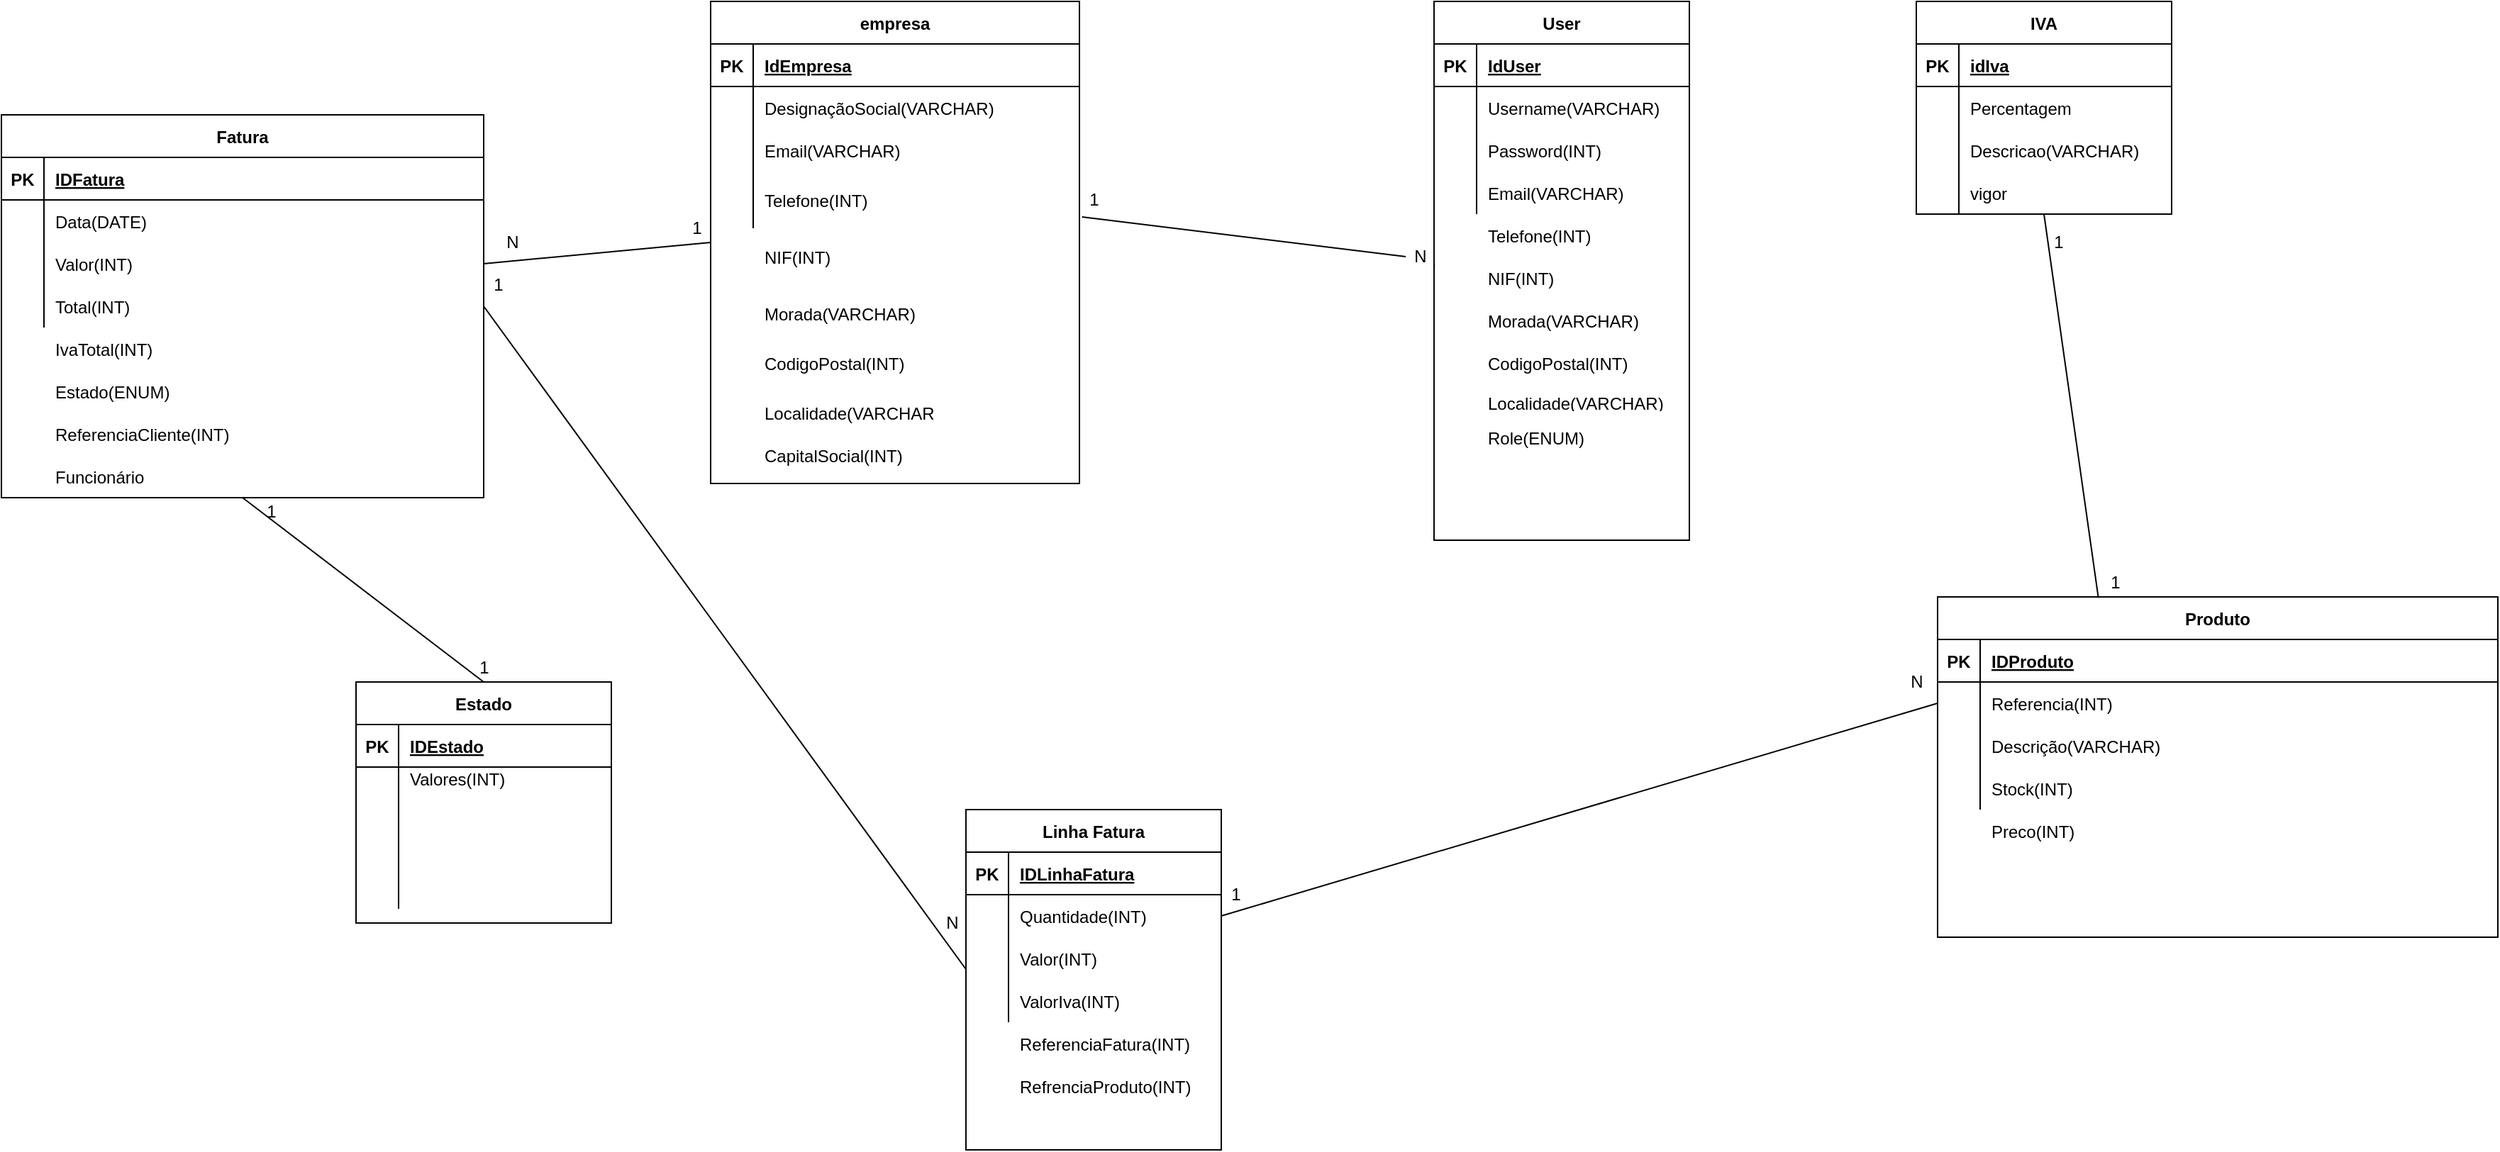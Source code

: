 <mxfile version="16.0.0" type="device"><diagram id="9uS2r35iSdigb4VlPw3s" name="Page-1"><mxGraphModel dx="2143" dy="799" grid="1" gridSize="10" guides="1" tooltips="1" connect="1" arrows="1" fold="1" page="1" pageScale="1" pageWidth="850" pageHeight="1100" math="0" shadow="0"><root><mxCell id="0"/><mxCell id="1" parent="0"/><mxCell id="xcYvOpda65urEO7QO2EB-1" value="empresa" style="shape=table;startSize=30;container=1;collapsible=1;childLayout=tableLayout;fixedRows=1;rowLines=0;fontStyle=1;align=center;resizeLast=1;" parent="1" vertex="1"><mxGeometry x="260" y="230" width="260" height="340" as="geometry"/></mxCell><mxCell id="xcYvOpda65urEO7QO2EB-2" value="" style="shape=partialRectangle;collapsible=0;dropTarget=0;pointerEvents=0;fillColor=none;top=0;left=0;bottom=1;right=0;points=[[0,0.5],[1,0.5]];portConstraint=eastwest;" parent="xcYvOpda65urEO7QO2EB-1" vertex="1"><mxGeometry y="30" width="260" height="30" as="geometry"/></mxCell><mxCell id="xcYvOpda65urEO7QO2EB-3" value="PK" style="shape=partialRectangle;connectable=0;fillColor=none;top=0;left=0;bottom=0;right=0;fontStyle=1;overflow=hidden;" parent="xcYvOpda65urEO7QO2EB-2" vertex="1"><mxGeometry width="30" height="30" as="geometry"><mxRectangle width="30" height="30" as="alternateBounds"/></mxGeometry></mxCell><mxCell id="xcYvOpda65urEO7QO2EB-4" value="IdEmpresa" style="shape=partialRectangle;connectable=0;fillColor=none;top=0;left=0;bottom=0;right=0;align=left;spacingLeft=6;fontStyle=5;overflow=hidden;" parent="xcYvOpda65urEO7QO2EB-2" vertex="1"><mxGeometry x="30" width="230" height="30" as="geometry"><mxRectangle width="230" height="30" as="alternateBounds"/></mxGeometry></mxCell><mxCell id="xcYvOpda65urEO7QO2EB-5" value="" style="shape=partialRectangle;collapsible=0;dropTarget=0;pointerEvents=0;fillColor=none;top=0;left=0;bottom=0;right=0;points=[[0,0.5],[1,0.5]];portConstraint=eastwest;" parent="xcYvOpda65urEO7QO2EB-1" vertex="1"><mxGeometry y="60" width="260" height="30" as="geometry"/></mxCell><mxCell id="xcYvOpda65urEO7QO2EB-6" value="" style="shape=partialRectangle;connectable=0;fillColor=none;top=0;left=0;bottom=0;right=0;editable=1;overflow=hidden;" parent="xcYvOpda65urEO7QO2EB-5" vertex="1"><mxGeometry width="30" height="30" as="geometry"><mxRectangle width="30" height="30" as="alternateBounds"/></mxGeometry></mxCell><mxCell id="xcYvOpda65urEO7QO2EB-7" value="DesignaçãoSocial(VARCHAR)" style="shape=partialRectangle;connectable=0;fillColor=none;top=0;left=0;bottom=0;right=0;align=left;spacingLeft=6;overflow=hidden;" parent="xcYvOpda65urEO7QO2EB-5" vertex="1"><mxGeometry x="30" width="230" height="30" as="geometry"><mxRectangle width="230" height="30" as="alternateBounds"/></mxGeometry></mxCell><mxCell id="xcYvOpda65urEO7QO2EB-11" value="" style="shape=partialRectangle;collapsible=0;dropTarget=0;pointerEvents=0;fillColor=none;top=0;left=0;bottom=0;right=0;points=[[0,0.5],[1,0.5]];portConstraint=eastwest;" parent="xcYvOpda65urEO7QO2EB-1" vertex="1"><mxGeometry y="90" width="260" height="30" as="geometry"/></mxCell><mxCell id="xcYvOpda65urEO7QO2EB-12" value="" style="shape=partialRectangle;connectable=0;fillColor=none;top=0;left=0;bottom=0;right=0;editable=1;overflow=hidden;" parent="xcYvOpda65urEO7QO2EB-11" vertex="1"><mxGeometry width="30" height="30" as="geometry"><mxRectangle width="30" height="30" as="alternateBounds"/></mxGeometry></mxCell><mxCell id="xcYvOpda65urEO7QO2EB-13" value="Email(VARCHAR)" style="shape=partialRectangle;connectable=0;fillColor=none;top=0;left=0;bottom=0;right=0;align=left;spacingLeft=6;overflow=hidden;" parent="xcYvOpda65urEO7QO2EB-11" vertex="1"><mxGeometry x="30" width="230" height="30" as="geometry"><mxRectangle width="230" height="30" as="alternateBounds"/></mxGeometry></mxCell><mxCell id="xcYvOpda65urEO7QO2EB-8" value="" style="shape=partialRectangle;collapsible=0;dropTarget=0;pointerEvents=0;fillColor=none;top=0;left=0;bottom=0;right=0;points=[[0,0.5],[1,0.5]];portConstraint=eastwest;" parent="xcYvOpda65urEO7QO2EB-1" vertex="1"><mxGeometry y="120" width="260" height="40" as="geometry"/></mxCell><mxCell id="xcYvOpda65urEO7QO2EB-9" value="" style="shape=partialRectangle;connectable=0;fillColor=none;top=0;left=0;bottom=0;right=0;editable=1;overflow=hidden;" parent="xcYvOpda65urEO7QO2EB-8" vertex="1"><mxGeometry width="30" height="40" as="geometry"><mxRectangle width="30" height="40" as="alternateBounds"/></mxGeometry></mxCell><mxCell id="xcYvOpda65urEO7QO2EB-10" value="Telefone(INT)" style="shape=partialRectangle;connectable=0;fillColor=none;top=0;left=0;bottom=0;right=0;align=left;spacingLeft=6;overflow=hidden;" parent="xcYvOpda65urEO7QO2EB-8" vertex="1"><mxGeometry x="30" width="230" height="40" as="geometry"><mxRectangle width="230" height="40" as="alternateBounds"/></mxGeometry></mxCell><mxCell id="xcYvOpda65urEO7QO2EB-14" value="NIF(INT)" style="shape=partialRectangle;connectable=0;fillColor=none;top=0;left=0;bottom=0;right=0;align=left;spacingLeft=6;overflow=hidden;" parent="1" vertex="1"><mxGeometry x="290" y="390" width="230" height="40" as="geometry"><mxRectangle width="230" height="40" as="alternateBounds"/></mxGeometry></mxCell><mxCell id="xcYvOpda65urEO7QO2EB-15" value="Morada(VARCHAR)" style="shape=partialRectangle;connectable=0;fillColor=none;top=0;left=0;bottom=0;right=0;align=left;spacingLeft=6;overflow=hidden;" parent="1" vertex="1"><mxGeometry x="290" y="430" width="230" height="40" as="geometry"><mxRectangle width="230" height="40" as="alternateBounds"/></mxGeometry></mxCell><mxCell id="xcYvOpda65urEO7QO2EB-16" value="CodigoPostal(INT)" style="shape=partialRectangle;connectable=0;fillColor=none;top=0;left=0;bottom=0;right=0;align=left;spacingLeft=6;overflow=hidden;" parent="1" vertex="1"><mxGeometry x="290" y="465" width="230" height="40" as="geometry"><mxRectangle width="230" height="40" as="alternateBounds"/></mxGeometry></mxCell><mxCell id="xcYvOpda65urEO7QO2EB-17" value="Localidade(VARCHAR" style="shape=partialRectangle;connectable=0;fillColor=none;top=0;left=0;bottom=0;right=0;align=left;spacingLeft=6;overflow=hidden;" parent="1" vertex="1"><mxGeometry x="290" y="500" width="230" height="40" as="geometry"><mxRectangle width="230" height="40" as="alternateBounds"/></mxGeometry></mxCell><mxCell id="xcYvOpda65urEO7QO2EB-18" value="CapitalSocial(INT)" style="shape=partialRectangle;connectable=0;fillColor=none;top=0;left=0;bottom=0;right=0;align=left;spacingLeft=6;overflow=hidden;" parent="1" vertex="1"><mxGeometry x="290" y="530" width="230" height="40" as="geometry"><mxRectangle width="230" height="40" as="alternateBounds"/></mxGeometry></mxCell><mxCell id="xcYvOpda65urEO7QO2EB-20" value="User" style="shape=table;startSize=30;container=1;collapsible=1;childLayout=tableLayout;fixedRows=1;rowLines=0;fontStyle=1;align=center;resizeLast=1;" parent="1" vertex="1"><mxGeometry x="770" y="230" width="180" height="380" as="geometry"/></mxCell><mxCell id="xcYvOpda65urEO7QO2EB-21" value="" style="shape=partialRectangle;collapsible=0;dropTarget=0;pointerEvents=0;fillColor=none;top=0;left=0;bottom=1;right=0;points=[[0,0.5],[1,0.5]];portConstraint=eastwest;" parent="xcYvOpda65urEO7QO2EB-20" vertex="1"><mxGeometry y="30" width="180" height="30" as="geometry"/></mxCell><mxCell id="xcYvOpda65urEO7QO2EB-22" value="PK" style="shape=partialRectangle;connectable=0;fillColor=none;top=0;left=0;bottom=0;right=0;fontStyle=1;overflow=hidden;" parent="xcYvOpda65urEO7QO2EB-21" vertex="1"><mxGeometry width="30" height="30" as="geometry"><mxRectangle width="30" height="30" as="alternateBounds"/></mxGeometry></mxCell><mxCell id="xcYvOpda65urEO7QO2EB-23" value="IdUser" style="shape=partialRectangle;connectable=0;fillColor=none;top=0;left=0;bottom=0;right=0;align=left;spacingLeft=6;fontStyle=5;overflow=hidden;" parent="xcYvOpda65urEO7QO2EB-21" vertex="1"><mxGeometry x="30" width="150" height="30" as="geometry"><mxRectangle width="150" height="30" as="alternateBounds"/></mxGeometry></mxCell><mxCell id="xcYvOpda65urEO7QO2EB-24" value="" style="shape=partialRectangle;collapsible=0;dropTarget=0;pointerEvents=0;fillColor=none;top=0;left=0;bottom=0;right=0;points=[[0,0.5],[1,0.5]];portConstraint=eastwest;" parent="xcYvOpda65urEO7QO2EB-20" vertex="1"><mxGeometry y="60" width="180" height="30" as="geometry"/></mxCell><mxCell id="xcYvOpda65urEO7QO2EB-25" value="" style="shape=partialRectangle;connectable=0;fillColor=none;top=0;left=0;bottom=0;right=0;editable=1;overflow=hidden;" parent="xcYvOpda65urEO7QO2EB-24" vertex="1"><mxGeometry width="30" height="30" as="geometry"><mxRectangle width="30" height="30" as="alternateBounds"/></mxGeometry></mxCell><mxCell id="xcYvOpda65urEO7QO2EB-26" value="Username(VARCHAR)" style="shape=partialRectangle;connectable=0;fillColor=none;top=0;left=0;bottom=0;right=0;align=left;spacingLeft=6;overflow=hidden;" parent="xcYvOpda65urEO7QO2EB-24" vertex="1"><mxGeometry x="30" width="150" height="30" as="geometry"><mxRectangle width="150" height="30" as="alternateBounds"/></mxGeometry></mxCell><mxCell id="xcYvOpda65urEO7QO2EB-27" value="" style="shape=partialRectangle;collapsible=0;dropTarget=0;pointerEvents=0;fillColor=none;top=0;left=0;bottom=0;right=0;points=[[0,0.5],[1,0.5]];portConstraint=eastwest;" parent="xcYvOpda65urEO7QO2EB-20" vertex="1"><mxGeometry y="90" width="180" height="30" as="geometry"/></mxCell><mxCell id="xcYvOpda65urEO7QO2EB-28" value="" style="shape=partialRectangle;connectable=0;fillColor=none;top=0;left=0;bottom=0;right=0;editable=1;overflow=hidden;" parent="xcYvOpda65urEO7QO2EB-27" vertex="1"><mxGeometry width="30" height="30" as="geometry"><mxRectangle width="30" height="30" as="alternateBounds"/></mxGeometry></mxCell><mxCell id="xcYvOpda65urEO7QO2EB-29" value="Password(INT)" style="shape=partialRectangle;connectable=0;fillColor=none;top=0;left=0;bottom=0;right=0;align=left;spacingLeft=6;overflow=hidden;" parent="xcYvOpda65urEO7QO2EB-27" vertex="1"><mxGeometry x="30" width="150" height="30" as="geometry"><mxRectangle width="150" height="30" as="alternateBounds"/></mxGeometry></mxCell><mxCell id="xcYvOpda65urEO7QO2EB-30" value="" style="shape=partialRectangle;collapsible=0;dropTarget=0;pointerEvents=0;fillColor=none;top=0;left=0;bottom=0;right=0;points=[[0,0.5],[1,0.5]];portConstraint=eastwest;" parent="xcYvOpda65urEO7QO2EB-20" vertex="1"><mxGeometry y="120" width="180" height="30" as="geometry"/></mxCell><mxCell id="xcYvOpda65urEO7QO2EB-31" value="" style="shape=partialRectangle;connectable=0;fillColor=none;top=0;left=0;bottom=0;right=0;editable=1;overflow=hidden;" parent="xcYvOpda65urEO7QO2EB-30" vertex="1"><mxGeometry width="30" height="30" as="geometry"><mxRectangle width="30" height="30" as="alternateBounds"/></mxGeometry></mxCell><mxCell id="xcYvOpda65urEO7QO2EB-32" value="Email(VARCHAR)" style="shape=partialRectangle;connectable=0;fillColor=none;top=0;left=0;bottom=0;right=0;align=left;spacingLeft=6;overflow=hidden;" parent="xcYvOpda65urEO7QO2EB-30" vertex="1"><mxGeometry x="30" width="150" height="30" as="geometry"><mxRectangle width="150" height="30" as="alternateBounds"/></mxGeometry></mxCell><mxCell id="xcYvOpda65urEO7QO2EB-33" value="Telefone(INT)" style="shape=partialRectangle;connectable=0;fillColor=none;top=0;left=0;bottom=0;right=0;align=left;spacingLeft=6;overflow=hidden;" parent="1" vertex="1"><mxGeometry x="800" y="380" width="150" height="30" as="geometry"><mxRectangle width="150" height="30" as="alternateBounds"/></mxGeometry></mxCell><mxCell id="xcYvOpda65urEO7QO2EB-34" value="NIF(INT)" style="shape=partialRectangle;connectable=0;fillColor=none;top=0;left=0;bottom=0;right=0;align=left;spacingLeft=6;overflow=hidden;" parent="1" vertex="1"><mxGeometry x="800" y="410" width="150" height="30" as="geometry"><mxRectangle width="150" height="30" as="alternateBounds"/></mxGeometry></mxCell><mxCell id="xcYvOpda65urEO7QO2EB-35" value="Morada(VARCHAR)" style="shape=partialRectangle;connectable=0;fillColor=none;top=0;left=0;bottom=0;right=0;align=left;spacingLeft=6;overflow=hidden;" parent="1" vertex="1"><mxGeometry x="800" y="440" width="150" height="30" as="geometry"><mxRectangle width="150" height="30" as="alternateBounds"/></mxGeometry></mxCell><mxCell id="xcYvOpda65urEO7QO2EB-36" value="CodigoPostal(INT)" style="shape=partialRectangle;connectable=0;fillColor=none;top=0;left=0;bottom=0;right=0;align=left;spacingLeft=6;overflow=hidden;" parent="1" vertex="1"><mxGeometry x="800" y="470" width="150" height="30" as="geometry"><mxRectangle width="150" height="30" as="alternateBounds"/></mxGeometry></mxCell><mxCell id="xcYvOpda65urEO7QO2EB-37" value="Localidade(VARCHAR)" style="shape=partialRectangle;connectable=0;fillColor=none;top=0;left=0;bottom=0;right=0;align=left;spacingLeft=6;overflow=hidden;" parent="1" vertex="1"><mxGeometry x="800" y="505" width="150" height="15" as="geometry"><mxRectangle width="150" height="30" as="alternateBounds"/></mxGeometry></mxCell><mxCell id="xcYvOpda65urEO7QO2EB-38" value="Role(ENUM)" style="shape=partialRectangle;connectable=0;fillColor=none;top=0;left=0;bottom=0;right=0;align=left;spacingLeft=6;overflow=hidden;" parent="1" vertex="1"><mxGeometry x="800" y="520" width="150" height="35" as="geometry"><mxRectangle width="150" height="30" as="alternateBounds"/></mxGeometry></mxCell><mxCell id="xcYvOpda65urEO7QO2EB-39" value="IVA" style="shape=table;startSize=30;container=1;collapsible=1;childLayout=tableLayout;fixedRows=1;rowLines=0;fontStyle=1;align=center;resizeLast=1;" parent="1" vertex="1"><mxGeometry x="1110" y="230" width="180" height="150" as="geometry"/></mxCell><mxCell id="xcYvOpda65urEO7QO2EB-40" value="" style="shape=partialRectangle;collapsible=0;dropTarget=0;pointerEvents=0;fillColor=none;top=0;left=0;bottom=1;right=0;points=[[0,0.5],[1,0.5]];portConstraint=eastwest;" parent="xcYvOpda65urEO7QO2EB-39" vertex="1"><mxGeometry y="30" width="180" height="30" as="geometry"/></mxCell><mxCell id="xcYvOpda65urEO7QO2EB-41" value="PK" style="shape=partialRectangle;connectable=0;fillColor=none;top=0;left=0;bottom=0;right=0;fontStyle=1;overflow=hidden;" parent="xcYvOpda65urEO7QO2EB-40" vertex="1"><mxGeometry width="30" height="30" as="geometry"><mxRectangle width="30" height="30" as="alternateBounds"/></mxGeometry></mxCell><mxCell id="xcYvOpda65urEO7QO2EB-42" value="idIva" style="shape=partialRectangle;connectable=0;fillColor=none;top=0;left=0;bottom=0;right=0;align=left;spacingLeft=6;fontStyle=5;overflow=hidden;" parent="xcYvOpda65urEO7QO2EB-40" vertex="1"><mxGeometry x="30" width="150" height="30" as="geometry"><mxRectangle width="150" height="30" as="alternateBounds"/></mxGeometry></mxCell><mxCell id="xcYvOpda65urEO7QO2EB-43" value="" style="shape=partialRectangle;collapsible=0;dropTarget=0;pointerEvents=0;fillColor=none;top=0;left=0;bottom=0;right=0;points=[[0,0.5],[1,0.5]];portConstraint=eastwest;" parent="xcYvOpda65urEO7QO2EB-39" vertex="1"><mxGeometry y="60" width="180" height="30" as="geometry"/></mxCell><mxCell id="xcYvOpda65urEO7QO2EB-44" value="" style="shape=partialRectangle;connectable=0;fillColor=none;top=0;left=0;bottom=0;right=0;editable=1;overflow=hidden;" parent="xcYvOpda65urEO7QO2EB-43" vertex="1"><mxGeometry width="30" height="30" as="geometry"><mxRectangle width="30" height="30" as="alternateBounds"/></mxGeometry></mxCell><mxCell id="xcYvOpda65urEO7QO2EB-45" value="Percentagem" style="shape=partialRectangle;connectable=0;fillColor=none;top=0;left=0;bottom=0;right=0;align=left;spacingLeft=6;overflow=hidden;" parent="xcYvOpda65urEO7QO2EB-43" vertex="1"><mxGeometry x="30" width="150" height="30" as="geometry"><mxRectangle width="150" height="30" as="alternateBounds"/></mxGeometry></mxCell><mxCell id="xcYvOpda65urEO7QO2EB-46" value="" style="shape=partialRectangle;collapsible=0;dropTarget=0;pointerEvents=0;fillColor=none;top=0;left=0;bottom=0;right=0;points=[[0,0.5],[1,0.5]];portConstraint=eastwest;" parent="xcYvOpda65urEO7QO2EB-39" vertex="1"><mxGeometry y="90" width="180" height="30" as="geometry"/></mxCell><mxCell id="xcYvOpda65urEO7QO2EB-47" value="" style="shape=partialRectangle;connectable=0;fillColor=none;top=0;left=0;bottom=0;right=0;editable=1;overflow=hidden;" parent="xcYvOpda65urEO7QO2EB-46" vertex="1"><mxGeometry width="30" height="30" as="geometry"><mxRectangle width="30" height="30" as="alternateBounds"/></mxGeometry></mxCell><mxCell id="xcYvOpda65urEO7QO2EB-48" value="Descricao(VARCHAR)" style="shape=partialRectangle;connectable=0;fillColor=none;top=0;left=0;bottom=0;right=0;align=left;spacingLeft=6;overflow=hidden;" parent="xcYvOpda65urEO7QO2EB-46" vertex="1"><mxGeometry x="30" width="150" height="30" as="geometry"><mxRectangle width="150" height="30" as="alternateBounds"/></mxGeometry></mxCell><mxCell id="xcYvOpda65urEO7QO2EB-49" value="" style="shape=partialRectangle;collapsible=0;dropTarget=0;pointerEvents=0;fillColor=none;top=0;left=0;bottom=0;right=0;points=[[0,0.5],[1,0.5]];portConstraint=eastwest;" parent="xcYvOpda65urEO7QO2EB-39" vertex="1"><mxGeometry y="120" width="180" height="30" as="geometry"/></mxCell><mxCell id="xcYvOpda65urEO7QO2EB-50" value="" style="shape=partialRectangle;connectable=0;fillColor=none;top=0;left=0;bottom=0;right=0;editable=1;overflow=hidden;" parent="xcYvOpda65urEO7QO2EB-49" vertex="1"><mxGeometry width="30" height="30" as="geometry"><mxRectangle width="30" height="30" as="alternateBounds"/></mxGeometry></mxCell><mxCell id="xcYvOpda65urEO7QO2EB-51" value="vigor" style="shape=partialRectangle;connectable=0;fillColor=none;top=0;left=0;bottom=0;right=0;align=left;spacingLeft=6;overflow=hidden;" parent="xcYvOpda65urEO7QO2EB-49" vertex="1"><mxGeometry x="30" width="150" height="30" as="geometry"><mxRectangle width="150" height="30" as="alternateBounds"/></mxGeometry></mxCell><mxCell id="xcYvOpda65urEO7QO2EB-65" value="Produto" style="shape=table;startSize=30;container=1;collapsible=1;childLayout=tableLayout;fixedRows=1;rowLines=0;fontStyle=1;align=center;resizeLast=1;" parent="1" vertex="1"><mxGeometry x="1125" y="650" width="395" height="240" as="geometry"/></mxCell><mxCell id="xcYvOpda65urEO7QO2EB-66" value="" style="shape=partialRectangle;collapsible=0;dropTarget=0;pointerEvents=0;fillColor=none;top=0;left=0;bottom=1;right=0;points=[[0,0.5],[1,0.5]];portConstraint=eastwest;" parent="xcYvOpda65urEO7QO2EB-65" vertex="1"><mxGeometry y="30" width="395" height="30" as="geometry"/></mxCell><mxCell id="xcYvOpda65urEO7QO2EB-67" value="PK" style="shape=partialRectangle;connectable=0;fillColor=none;top=0;left=0;bottom=0;right=0;fontStyle=1;overflow=hidden;" parent="xcYvOpda65urEO7QO2EB-66" vertex="1"><mxGeometry width="30" height="30" as="geometry"><mxRectangle width="30" height="30" as="alternateBounds"/></mxGeometry></mxCell><mxCell id="xcYvOpda65urEO7QO2EB-68" value="IDProduto" style="shape=partialRectangle;connectable=0;fillColor=none;top=0;left=0;bottom=0;right=0;align=left;spacingLeft=6;fontStyle=5;overflow=hidden;" parent="xcYvOpda65urEO7QO2EB-66" vertex="1"><mxGeometry x="30" width="365" height="30" as="geometry"><mxRectangle width="365" height="30" as="alternateBounds"/></mxGeometry></mxCell><mxCell id="xcYvOpda65urEO7QO2EB-69" value="" style="shape=partialRectangle;collapsible=0;dropTarget=0;pointerEvents=0;fillColor=none;top=0;left=0;bottom=0;right=0;points=[[0,0.5],[1,0.5]];portConstraint=eastwest;" parent="xcYvOpda65urEO7QO2EB-65" vertex="1"><mxGeometry y="60" width="395" height="30" as="geometry"/></mxCell><mxCell id="xcYvOpda65urEO7QO2EB-70" value="" style="shape=partialRectangle;connectable=0;fillColor=none;top=0;left=0;bottom=0;right=0;editable=1;overflow=hidden;" parent="xcYvOpda65urEO7QO2EB-69" vertex="1"><mxGeometry width="30" height="30" as="geometry"><mxRectangle width="30" height="30" as="alternateBounds"/></mxGeometry></mxCell><mxCell id="xcYvOpda65urEO7QO2EB-71" value="Referencia(INT)" style="shape=partialRectangle;connectable=0;fillColor=none;top=0;left=0;bottom=0;right=0;align=left;spacingLeft=6;overflow=hidden;" parent="xcYvOpda65urEO7QO2EB-69" vertex="1"><mxGeometry x="30" width="365" height="30" as="geometry"><mxRectangle width="365" height="30" as="alternateBounds"/></mxGeometry></mxCell><mxCell id="xcYvOpda65urEO7QO2EB-72" value="" style="shape=partialRectangle;collapsible=0;dropTarget=0;pointerEvents=0;fillColor=none;top=0;left=0;bottom=0;right=0;points=[[0,0.5],[1,0.5]];portConstraint=eastwest;" parent="xcYvOpda65urEO7QO2EB-65" vertex="1"><mxGeometry y="90" width="395" height="30" as="geometry"/></mxCell><mxCell id="xcYvOpda65urEO7QO2EB-73" value="" style="shape=partialRectangle;connectable=0;fillColor=none;top=0;left=0;bottom=0;right=0;editable=1;overflow=hidden;" parent="xcYvOpda65urEO7QO2EB-72" vertex="1"><mxGeometry width="30" height="30" as="geometry"><mxRectangle width="30" height="30" as="alternateBounds"/></mxGeometry></mxCell><mxCell id="xcYvOpda65urEO7QO2EB-74" value="Descrição(VARCHAR)" style="shape=partialRectangle;connectable=0;fillColor=none;top=0;left=0;bottom=0;right=0;align=left;spacingLeft=6;overflow=hidden;" parent="xcYvOpda65urEO7QO2EB-72" vertex="1"><mxGeometry x="30" width="365" height="30" as="geometry"><mxRectangle width="365" height="30" as="alternateBounds"/></mxGeometry></mxCell><mxCell id="xcYvOpda65urEO7QO2EB-75" value="" style="shape=partialRectangle;collapsible=0;dropTarget=0;pointerEvents=0;fillColor=none;top=0;left=0;bottom=0;right=0;points=[[0,0.5],[1,0.5]];portConstraint=eastwest;" parent="xcYvOpda65urEO7QO2EB-65" vertex="1"><mxGeometry y="120" width="395" height="30" as="geometry"/></mxCell><mxCell id="xcYvOpda65urEO7QO2EB-76" value="" style="shape=partialRectangle;connectable=0;fillColor=none;top=0;left=0;bottom=0;right=0;editable=1;overflow=hidden;" parent="xcYvOpda65urEO7QO2EB-75" vertex="1"><mxGeometry width="30" height="30" as="geometry"><mxRectangle width="30" height="30" as="alternateBounds"/></mxGeometry></mxCell><mxCell id="xcYvOpda65urEO7QO2EB-77" value="Stock(INT)" style="shape=partialRectangle;connectable=0;fillColor=none;top=0;left=0;bottom=0;right=0;align=left;spacingLeft=6;overflow=hidden;" parent="xcYvOpda65urEO7QO2EB-75" vertex="1"><mxGeometry x="30" width="365" height="30" as="geometry"><mxRectangle width="365" height="30" as="alternateBounds"/></mxGeometry></mxCell><mxCell id="xcYvOpda65urEO7QO2EB-78" value="Preco(INT)" style="shape=partialRectangle;connectable=0;fillColor=none;top=0;left=0;bottom=0;right=0;align=left;spacingLeft=6;overflow=hidden;" parent="1" vertex="1"><mxGeometry x="1155" y="800" width="365" height="30" as="geometry"><mxRectangle width="365" height="30" as="alternateBounds"/></mxGeometry></mxCell><mxCell id="xcYvOpda65urEO7QO2EB-79" value="Fatura" style="shape=table;startSize=30;container=1;collapsible=1;childLayout=tableLayout;fixedRows=1;rowLines=0;fontStyle=1;align=center;resizeLast=1;" parent="1" vertex="1"><mxGeometry x="-240" y="310" width="340" height="270" as="geometry"/></mxCell><mxCell id="xcYvOpda65urEO7QO2EB-80" value="" style="shape=partialRectangle;collapsible=0;dropTarget=0;pointerEvents=0;fillColor=none;top=0;left=0;bottom=1;right=0;points=[[0,0.5],[1,0.5]];portConstraint=eastwest;" parent="xcYvOpda65urEO7QO2EB-79" vertex="1"><mxGeometry y="30" width="340" height="30" as="geometry"/></mxCell><mxCell id="xcYvOpda65urEO7QO2EB-81" value="PK" style="shape=partialRectangle;connectable=0;fillColor=none;top=0;left=0;bottom=0;right=0;fontStyle=1;overflow=hidden;" parent="xcYvOpda65urEO7QO2EB-80" vertex="1"><mxGeometry width="30" height="30" as="geometry"><mxRectangle width="30" height="30" as="alternateBounds"/></mxGeometry></mxCell><mxCell id="xcYvOpda65urEO7QO2EB-82" value="IDFatura" style="shape=partialRectangle;connectable=0;fillColor=none;top=0;left=0;bottom=0;right=0;align=left;spacingLeft=6;fontStyle=5;overflow=hidden;" parent="xcYvOpda65urEO7QO2EB-80" vertex="1"><mxGeometry x="30" width="310" height="30" as="geometry"><mxRectangle width="310" height="30" as="alternateBounds"/></mxGeometry></mxCell><mxCell id="xcYvOpda65urEO7QO2EB-83" value="" style="shape=partialRectangle;collapsible=0;dropTarget=0;pointerEvents=0;fillColor=none;top=0;left=0;bottom=0;right=0;points=[[0,0.5],[1,0.5]];portConstraint=eastwest;" parent="xcYvOpda65urEO7QO2EB-79" vertex="1"><mxGeometry y="60" width="340" height="30" as="geometry"/></mxCell><mxCell id="xcYvOpda65urEO7QO2EB-84" value="" style="shape=partialRectangle;connectable=0;fillColor=none;top=0;left=0;bottom=0;right=0;editable=1;overflow=hidden;" parent="xcYvOpda65urEO7QO2EB-83" vertex="1"><mxGeometry width="30" height="30" as="geometry"><mxRectangle width="30" height="30" as="alternateBounds"/></mxGeometry></mxCell><mxCell id="xcYvOpda65urEO7QO2EB-85" value="Data(DATE)" style="shape=partialRectangle;connectable=0;fillColor=none;top=0;left=0;bottom=0;right=0;align=left;spacingLeft=6;overflow=hidden;" parent="xcYvOpda65urEO7QO2EB-83" vertex="1"><mxGeometry x="30" width="310" height="30" as="geometry"><mxRectangle width="310" height="30" as="alternateBounds"/></mxGeometry></mxCell><mxCell id="xcYvOpda65urEO7QO2EB-86" value="" style="shape=partialRectangle;collapsible=0;dropTarget=0;pointerEvents=0;fillColor=none;top=0;left=0;bottom=0;right=0;points=[[0,0.5],[1,0.5]];portConstraint=eastwest;" parent="xcYvOpda65urEO7QO2EB-79" vertex="1"><mxGeometry y="90" width="340" height="30" as="geometry"/></mxCell><mxCell id="xcYvOpda65urEO7QO2EB-87" value="" style="shape=partialRectangle;connectable=0;fillColor=none;top=0;left=0;bottom=0;right=0;editable=1;overflow=hidden;" parent="xcYvOpda65urEO7QO2EB-86" vertex="1"><mxGeometry width="30" height="30" as="geometry"><mxRectangle width="30" height="30" as="alternateBounds"/></mxGeometry></mxCell><mxCell id="xcYvOpda65urEO7QO2EB-88" value="Valor(INT)" style="shape=partialRectangle;connectable=0;fillColor=none;top=0;left=0;bottom=0;right=0;align=left;spacingLeft=6;overflow=hidden;" parent="xcYvOpda65urEO7QO2EB-86" vertex="1"><mxGeometry x="30" width="310" height="30" as="geometry"><mxRectangle width="310" height="30" as="alternateBounds"/></mxGeometry></mxCell><mxCell id="xcYvOpda65urEO7QO2EB-89" value="" style="shape=partialRectangle;collapsible=0;dropTarget=0;pointerEvents=0;fillColor=none;top=0;left=0;bottom=0;right=0;points=[[0,0.5],[1,0.5]];portConstraint=eastwest;" parent="xcYvOpda65urEO7QO2EB-79" vertex="1"><mxGeometry y="120" width="340" height="30" as="geometry"/></mxCell><mxCell id="xcYvOpda65urEO7QO2EB-90" value="" style="shape=partialRectangle;connectable=0;fillColor=none;top=0;left=0;bottom=0;right=0;editable=1;overflow=hidden;" parent="xcYvOpda65urEO7QO2EB-89" vertex="1"><mxGeometry width="30" height="30" as="geometry"><mxRectangle width="30" height="30" as="alternateBounds"/></mxGeometry></mxCell><mxCell id="xcYvOpda65urEO7QO2EB-91" value="Total(INT)" style="shape=partialRectangle;connectable=0;fillColor=none;top=0;left=0;bottom=0;right=0;align=left;spacingLeft=6;overflow=hidden;" parent="xcYvOpda65urEO7QO2EB-89" vertex="1"><mxGeometry x="30" width="310" height="30" as="geometry"><mxRectangle width="310" height="30" as="alternateBounds"/></mxGeometry></mxCell><mxCell id="xcYvOpda65urEO7QO2EB-92" value="IvaTotal(INT)" style="shape=partialRectangle;connectable=0;fillColor=none;top=0;left=0;bottom=0;right=0;align=left;spacingLeft=6;overflow=hidden;" parent="1" vertex="1"><mxGeometry x="-210" y="460" width="150" height="30" as="geometry"><mxRectangle width="150" height="30" as="alternateBounds"/></mxGeometry></mxCell><mxCell id="xcYvOpda65urEO7QO2EB-93" value="Estado(ENUM)" style="shape=partialRectangle;connectable=0;fillColor=none;top=0;left=0;bottom=0;right=0;align=left;spacingLeft=6;overflow=hidden;" parent="1" vertex="1"><mxGeometry x="-210" y="490" width="150" height="30" as="geometry"><mxRectangle width="150" height="30" as="alternateBounds"/></mxGeometry></mxCell><mxCell id="xcYvOpda65urEO7QO2EB-94" value="ReferenciaCliente(INT)" style="shape=partialRectangle;connectable=0;fillColor=none;top=0;left=0;bottom=0;right=0;align=left;spacingLeft=6;overflow=hidden;" parent="1" vertex="1"><mxGeometry x="-210" y="520" width="150" height="30" as="geometry"><mxRectangle width="150" height="30" as="alternateBounds"/></mxGeometry></mxCell><mxCell id="xcYvOpda65urEO7QO2EB-95" value="Funcionário" style="shape=partialRectangle;connectable=0;fillColor=none;top=0;left=0;bottom=0;right=0;align=left;spacingLeft=6;overflow=hidden;" parent="1" vertex="1"><mxGeometry x="-210" y="550" width="150" height="30" as="geometry"><mxRectangle width="150" height="30" as="alternateBounds"/></mxGeometry></mxCell><mxCell id="xcYvOpda65urEO7QO2EB-96" value="Estado" style="shape=table;startSize=30;container=1;collapsible=1;childLayout=tableLayout;fixedRows=1;rowLines=0;fontStyle=1;align=center;resizeLast=1;" parent="1" vertex="1"><mxGeometry x="10" y="710" width="180" height="170" as="geometry"/></mxCell><mxCell id="xcYvOpda65urEO7QO2EB-97" value="" style="shape=partialRectangle;collapsible=0;dropTarget=0;pointerEvents=0;fillColor=none;top=0;left=0;bottom=1;right=0;points=[[0,0.5],[1,0.5]];portConstraint=eastwest;" parent="xcYvOpda65urEO7QO2EB-96" vertex="1"><mxGeometry y="30" width="180" height="30" as="geometry"/></mxCell><mxCell id="xcYvOpda65urEO7QO2EB-98" value="PK" style="shape=partialRectangle;connectable=0;fillColor=none;top=0;left=0;bottom=0;right=0;fontStyle=1;overflow=hidden;" parent="xcYvOpda65urEO7QO2EB-97" vertex="1"><mxGeometry width="30" height="30" as="geometry"><mxRectangle width="30" height="30" as="alternateBounds"/></mxGeometry></mxCell><mxCell id="xcYvOpda65urEO7QO2EB-99" value="IDEstado" style="shape=partialRectangle;connectable=0;fillColor=none;top=0;left=0;bottom=0;right=0;align=left;spacingLeft=6;fontStyle=5;overflow=hidden;" parent="xcYvOpda65urEO7QO2EB-97" vertex="1"><mxGeometry x="30" width="150" height="30" as="geometry"><mxRectangle width="150" height="30" as="alternateBounds"/></mxGeometry></mxCell><mxCell id="xcYvOpda65urEO7QO2EB-100" value="" style="shape=partialRectangle;collapsible=0;dropTarget=0;pointerEvents=0;fillColor=none;top=0;left=0;bottom=0;right=0;points=[[0,0.5],[1,0.5]];portConstraint=eastwest;" parent="xcYvOpda65urEO7QO2EB-96" vertex="1"><mxGeometry y="60" width="180" height="40" as="geometry"/></mxCell><mxCell id="xcYvOpda65urEO7QO2EB-101" value="" style="shape=partialRectangle;connectable=0;fillColor=none;top=0;left=0;bottom=0;right=0;editable=1;overflow=hidden;" parent="xcYvOpda65urEO7QO2EB-100" vertex="1"><mxGeometry width="30" height="40" as="geometry"><mxRectangle width="30" height="40" as="alternateBounds"/></mxGeometry></mxCell><mxCell id="xcYvOpda65urEO7QO2EB-102" value="Valores(INT)&#10;&#10;" style="shape=partialRectangle;connectable=0;fillColor=none;top=0;left=0;bottom=0;right=0;align=left;spacingLeft=6;overflow=hidden;" parent="xcYvOpda65urEO7QO2EB-100" vertex="1"><mxGeometry x="30" width="150" height="40" as="geometry"><mxRectangle width="150" height="40" as="alternateBounds"/></mxGeometry></mxCell><mxCell id="xcYvOpda65urEO7QO2EB-103" value="" style="shape=partialRectangle;collapsible=0;dropTarget=0;pointerEvents=0;fillColor=none;top=0;left=0;bottom=0;right=0;points=[[0,0.5],[1,0.5]];portConstraint=eastwest;" parent="xcYvOpda65urEO7QO2EB-96" vertex="1"><mxGeometry y="100" width="180" height="30" as="geometry"/></mxCell><mxCell id="xcYvOpda65urEO7QO2EB-104" value="" style="shape=partialRectangle;connectable=0;fillColor=none;top=0;left=0;bottom=0;right=0;editable=1;overflow=hidden;" parent="xcYvOpda65urEO7QO2EB-103" vertex="1"><mxGeometry width="30" height="30" as="geometry"><mxRectangle width="30" height="30" as="alternateBounds"/></mxGeometry></mxCell><mxCell id="xcYvOpda65urEO7QO2EB-105" value="" style="shape=partialRectangle;connectable=0;fillColor=none;top=0;left=0;bottom=0;right=0;align=left;spacingLeft=6;overflow=hidden;" parent="xcYvOpda65urEO7QO2EB-103" vertex="1"><mxGeometry x="30" width="150" height="30" as="geometry"><mxRectangle width="150" height="30" as="alternateBounds"/></mxGeometry></mxCell><mxCell id="xcYvOpda65urEO7QO2EB-106" value="" style="shape=partialRectangle;collapsible=0;dropTarget=0;pointerEvents=0;fillColor=none;top=0;left=0;bottom=0;right=0;points=[[0,0.5],[1,0.5]];portConstraint=eastwest;" parent="xcYvOpda65urEO7QO2EB-96" vertex="1"><mxGeometry y="130" width="180" height="30" as="geometry"/></mxCell><mxCell id="xcYvOpda65urEO7QO2EB-107" value="" style="shape=partialRectangle;connectable=0;fillColor=none;top=0;left=0;bottom=0;right=0;editable=1;overflow=hidden;" parent="xcYvOpda65urEO7QO2EB-106" vertex="1"><mxGeometry width="30" height="30" as="geometry"><mxRectangle width="30" height="30" as="alternateBounds"/></mxGeometry></mxCell><mxCell id="xcYvOpda65urEO7QO2EB-108" value="" style="shape=partialRectangle;connectable=0;fillColor=none;top=0;left=0;bottom=0;right=0;align=left;spacingLeft=6;overflow=hidden;" parent="xcYvOpda65urEO7QO2EB-106" vertex="1"><mxGeometry x="30" width="150" height="30" as="geometry"><mxRectangle width="150" height="30" as="alternateBounds"/></mxGeometry></mxCell><mxCell id="xcYvOpda65urEO7QO2EB-109" value=" Linha Fatura" style="shape=table;startSize=30;container=1;collapsible=1;childLayout=tableLayout;fixedRows=1;rowLines=0;fontStyle=1;align=center;resizeLast=1;" parent="1" vertex="1"><mxGeometry x="440" y="800" width="180" height="240" as="geometry"/></mxCell><mxCell id="xcYvOpda65urEO7QO2EB-110" value="" style="shape=partialRectangle;collapsible=0;dropTarget=0;pointerEvents=0;fillColor=none;top=0;left=0;bottom=1;right=0;points=[[0,0.5],[1,0.5]];portConstraint=eastwest;" parent="xcYvOpda65urEO7QO2EB-109" vertex="1"><mxGeometry y="30" width="180" height="30" as="geometry"/></mxCell><mxCell id="xcYvOpda65urEO7QO2EB-111" value="PK" style="shape=partialRectangle;connectable=0;fillColor=none;top=0;left=0;bottom=0;right=0;fontStyle=1;overflow=hidden;" parent="xcYvOpda65urEO7QO2EB-110" vertex="1"><mxGeometry width="30" height="30" as="geometry"><mxRectangle width="30" height="30" as="alternateBounds"/></mxGeometry></mxCell><mxCell id="xcYvOpda65urEO7QO2EB-112" value="IDLinhaFatura" style="shape=partialRectangle;connectable=0;fillColor=none;top=0;left=0;bottom=0;right=0;align=left;spacingLeft=6;fontStyle=5;overflow=hidden;" parent="xcYvOpda65urEO7QO2EB-110" vertex="1"><mxGeometry x="30" width="150" height="30" as="geometry"><mxRectangle width="150" height="30" as="alternateBounds"/></mxGeometry></mxCell><mxCell id="xcYvOpda65urEO7QO2EB-113" value="" style="shape=partialRectangle;collapsible=0;dropTarget=0;pointerEvents=0;fillColor=none;top=0;left=0;bottom=0;right=0;points=[[0,0.5],[1,0.5]];portConstraint=eastwest;" parent="xcYvOpda65urEO7QO2EB-109" vertex="1"><mxGeometry y="60" width="180" height="30" as="geometry"/></mxCell><mxCell id="xcYvOpda65urEO7QO2EB-114" value="" style="shape=partialRectangle;connectable=0;fillColor=none;top=0;left=0;bottom=0;right=0;editable=1;overflow=hidden;" parent="xcYvOpda65urEO7QO2EB-113" vertex="1"><mxGeometry width="30" height="30" as="geometry"><mxRectangle width="30" height="30" as="alternateBounds"/></mxGeometry></mxCell><mxCell id="xcYvOpda65urEO7QO2EB-115" value="Quantidade(INT)" style="shape=partialRectangle;connectable=0;fillColor=none;top=0;left=0;bottom=0;right=0;align=left;spacingLeft=6;overflow=hidden;" parent="xcYvOpda65urEO7QO2EB-113" vertex="1"><mxGeometry x="30" width="150" height="30" as="geometry"><mxRectangle width="150" height="30" as="alternateBounds"/></mxGeometry></mxCell><mxCell id="xcYvOpda65urEO7QO2EB-116" value="" style="shape=partialRectangle;collapsible=0;dropTarget=0;pointerEvents=0;fillColor=none;top=0;left=0;bottom=0;right=0;points=[[0,0.5],[1,0.5]];portConstraint=eastwest;" parent="xcYvOpda65urEO7QO2EB-109" vertex="1"><mxGeometry y="90" width="180" height="30" as="geometry"/></mxCell><mxCell id="xcYvOpda65urEO7QO2EB-117" value="" style="shape=partialRectangle;connectable=0;fillColor=none;top=0;left=0;bottom=0;right=0;editable=1;overflow=hidden;" parent="xcYvOpda65urEO7QO2EB-116" vertex="1"><mxGeometry width="30" height="30" as="geometry"><mxRectangle width="30" height="30" as="alternateBounds"/></mxGeometry></mxCell><mxCell id="xcYvOpda65urEO7QO2EB-118" value="Valor(INT)" style="shape=partialRectangle;connectable=0;fillColor=none;top=0;left=0;bottom=0;right=0;align=left;spacingLeft=6;overflow=hidden;" parent="xcYvOpda65urEO7QO2EB-116" vertex="1"><mxGeometry x="30" width="150" height="30" as="geometry"><mxRectangle width="150" height="30" as="alternateBounds"/></mxGeometry></mxCell><mxCell id="xcYvOpda65urEO7QO2EB-119" value="" style="shape=partialRectangle;collapsible=0;dropTarget=0;pointerEvents=0;fillColor=none;top=0;left=0;bottom=0;right=0;points=[[0,0.5],[1,0.5]];portConstraint=eastwest;" parent="xcYvOpda65urEO7QO2EB-109" vertex="1"><mxGeometry y="120" width="180" height="30" as="geometry"/></mxCell><mxCell id="xcYvOpda65urEO7QO2EB-120" value="" style="shape=partialRectangle;connectable=0;fillColor=none;top=0;left=0;bottom=0;right=0;editable=1;overflow=hidden;" parent="xcYvOpda65urEO7QO2EB-119" vertex="1"><mxGeometry width="30" height="30" as="geometry"><mxRectangle width="30" height="30" as="alternateBounds"/></mxGeometry></mxCell><mxCell id="xcYvOpda65urEO7QO2EB-121" value="ValorIva(INT)" style="shape=partialRectangle;connectable=0;fillColor=none;top=0;left=0;bottom=0;right=0;align=left;spacingLeft=6;overflow=hidden;" parent="xcYvOpda65urEO7QO2EB-119" vertex="1"><mxGeometry x="30" width="150" height="30" as="geometry"><mxRectangle width="150" height="30" as="alternateBounds"/></mxGeometry></mxCell><mxCell id="xcYvOpda65urEO7QO2EB-122" value="ReferenciaFatura(INT)" style="shape=partialRectangle;connectable=0;fillColor=none;top=0;left=0;bottom=0;right=0;align=left;spacingLeft=6;overflow=hidden;" parent="1" vertex="1"><mxGeometry x="470" y="950" width="150" height="30" as="geometry"><mxRectangle width="150" height="30" as="alternateBounds"/></mxGeometry></mxCell><mxCell id="xcYvOpda65urEO7QO2EB-123" value="RefrenciaProduto(INT)" style="shape=partialRectangle;connectable=0;fillColor=none;top=0;left=0;bottom=0;right=0;align=left;spacingLeft=6;overflow=hidden;" parent="1" vertex="1"><mxGeometry x="470" y="980" width="150" height="30" as="geometry"><mxRectangle width="150" height="30" as="alternateBounds"/></mxGeometry></mxCell><mxCell id="xcYvOpda65urEO7QO2EB-124" value="" style="endArrow=none;html=1;rounded=0;entryX=0;entryY=0.5;entryDx=0;entryDy=0;exitX=1.007;exitY=0.801;exitDx=0;exitDy=0;exitPerimeter=0;startArrow=none;" parent="1" source="xcYvOpda65urEO7QO2EB-126" target="xcYvOpda65urEO7QO2EB-20" edge="1"><mxGeometry relative="1" as="geometry"><mxPoint x="520" y="420" as="sourcePoint"/><mxPoint x="780" y="450" as="targetPoint"/></mxGeometry></mxCell><mxCell id="xcYvOpda65urEO7QO2EB-125" value="1" style="text;html=1;align=center;verticalAlign=middle;resizable=0;points=[];autosize=1;strokeColor=none;fillColor=none;" parent="1" vertex="1"><mxGeometry x="520" y="360" width="20" height="20" as="geometry"/></mxCell><mxCell id="xcYvOpda65urEO7QO2EB-127" value="" style="endArrow=none;html=1;rounded=0;entryX=0.287;entryY=0.003;entryDx=0;entryDy=0;entryPerimeter=0;exitX=0.5;exitY=1;exitDx=0;exitDy=0;" parent="1" source="xcYvOpda65urEO7QO2EB-39" target="xcYvOpda65urEO7QO2EB-65" edge="1"><mxGeometry relative="1" as="geometry"><mxPoint x="1210" y="400" as="sourcePoint"/><mxPoint x="1280" y="560" as="targetPoint"/></mxGeometry></mxCell><mxCell id="xcYvOpda65urEO7QO2EB-128" value="1" style="text;html=1;align=center;verticalAlign=middle;resizable=0;points=[];autosize=1;strokeColor=none;fillColor=none;" parent="1" vertex="1"><mxGeometry x="1200" y="390" width="20" height="20" as="geometry"/></mxCell><mxCell id="xcYvOpda65urEO7QO2EB-129" value="1" style="text;html=1;align=center;verticalAlign=middle;resizable=0;points=[];autosize=1;strokeColor=none;fillColor=none;" parent="1" vertex="1"><mxGeometry x="1240" y="630" width="20" height="20" as="geometry"/></mxCell><mxCell id="xcYvOpda65urEO7QO2EB-130" value="" style="endArrow=none;html=1;rounded=0;exitX=1;exitY=0.5;exitDx=0;exitDy=0;entryX=0.001;entryY=0.763;entryDx=0;entryDy=0;entryPerimeter=0;" parent="1" source="xcYvOpda65urEO7QO2EB-89" target="xcYvOpda65urEO7QO2EB-116" edge="1"><mxGeometry relative="1" as="geometry"><mxPoint x="340" y="680" as="sourcePoint"/><mxPoint x="500" y="680" as="targetPoint"/></mxGeometry></mxCell><mxCell id="xcYvOpda65urEO7QO2EB-131" value="1" style="text;html=1;align=center;verticalAlign=middle;resizable=0;points=[];autosize=1;strokeColor=none;fillColor=none;" parent="1" vertex="1"><mxGeometry x="100" y="420" width="20" height="20" as="geometry"/></mxCell><mxCell id="xcYvOpda65urEO7QO2EB-132" value="N" style="text;html=1;align=center;verticalAlign=middle;resizable=0;points=[];autosize=1;strokeColor=none;fillColor=none;" parent="1" vertex="1"><mxGeometry x="420" y="870" width="20" height="20" as="geometry"/></mxCell><mxCell id="xcYvOpda65urEO7QO2EB-133" value="" style="endArrow=none;html=1;rounded=0;exitX=1;exitY=0.5;exitDx=0;exitDy=0;entryX=0;entryY=0.5;entryDx=0;entryDy=0;" parent="1" source="xcYvOpda65urEO7QO2EB-86" target="xcYvOpda65urEO7QO2EB-1" edge="1"><mxGeometry relative="1" as="geometry"><mxPoint x="140" y="390" as="sourcePoint"/><mxPoint x="300" y="390" as="targetPoint"/></mxGeometry></mxCell><mxCell id="xcYvOpda65urEO7QO2EB-134" value="N" style="text;html=1;align=center;verticalAlign=middle;resizable=0;points=[];autosize=1;strokeColor=none;fillColor=none;" parent="1" vertex="1"><mxGeometry x="110" y="390" width="20" height="20" as="geometry"/></mxCell><mxCell id="xcYvOpda65urEO7QO2EB-135" value="1" style="text;html=1;align=center;verticalAlign=middle;resizable=0;points=[];autosize=1;strokeColor=none;fillColor=none;" parent="1" vertex="1"><mxGeometry x="240" y="380" width="20" height="20" as="geometry"/></mxCell><mxCell id="xcYvOpda65urEO7QO2EB-136" value="" style="endArrow=none;html=1;rounded=0;entryX=0.5;entryY=0;entryDx=0;entryDy=0;" parent="1" target="xcYvOpda65urEO7QO2EB-96" edge="1"><mxGeometry relative="1" as="geometry"><mxPoint x="-70" y="580" as="sourcePoint"/><mxPoint x="110" y="630" as="targetPoint"/></mxGeometry></mxCell><mxCell id="xcYvOpda65urEO7QO2EB-137" value="1" style="text;html=1;align=center;verticalAlign=middle;resizable=0;points=[];autosize=1;strokeColor=none;fillColor=none;" parent="1" vertex="1"><mxGeometry x="-60" y="580" width="20" height="20" as="geometry"/></mxCell><mxCell id="xcYvOpda65urEO7QO2EB-138" value="1" style="text;html=1;align=center;verticalAlign=middle;resizable=0;points=[];autosize=1;strokeColor=none;fillColor=none;" parent="1" vertex="1"><mxGeometry x="90" y="690" width="20" height="20" as="geometry"/></mxCell><mxCell id="xcYvOpda65urEO7QO2EB-139" value="" style="endArrow=none;html=1;rounded=0;exitX=1;exitY=0.5;exitDx=0;exitDy=0;entryX=0;entryY=0.5;entryDx=0;entryDy=0;" parent="1" source="xcYvOpda65urEO7QO2EB-113" target="xcYvOpda65urEO7QO2EB-69" edge="1"><mxGeometry relative="1" as="geometry"><mxPoint x="240" y="720" as="sourcePoint"/><mxPoint x="400" y="720" as="targetPoint"/></mxGeometry></mxCell><mxCell id="0pu1fWJrFLmateFDyPiV-1" value="1" style="text;html=1;align=center;verticalAlign=middle;resizable=0;points=[];autosize=1;strokeColor=none;fillColor=none;" parent="1" vertex="1"><mxGeometry x="620" y="850" width="20" height="20" as="geometry"/></mxCell><mxCell id="0pu1fWJrFLmateFDyPiV-2" value="N" style="text;html=1;align=center;verticalAlign=middle;resizable=0;points=[];autosize=1;strokeColor=none;fillColor=none;" parent="1" vertex="1"><mxGeometry x="1100" y="700" width="20" height="20" as="geometry"/></mxCell><mxCell id="xcYvOpda65urEO7QO2EB-126" value="N" style="text;html=1;align=center;verticalAlign=middle;resizable=0;points=[];autosize=1;strokeColor=none;fillColor=none;" parent="1" vertex="1"><mxGeometry x="750" y="400" width="20" height="20" as="geometry"/></mxCell><mxCell id="SAiLMZTux7AW2bt6XLZS-1" value="" style="endArrow=none;html=1;rounded=0;entryX=0;entryY=0.5;entryDx=0;entryDy=0;exitX=1.007;exitY=0.801;exitDx=0;exitDy=0;exitPerimeter=0;" edge="1" parent="1" source="xcYvOpda65urEO7QO2EB-8" target="xcYvOpda65urEO7QO2EB-126"><mxGeometry relative="1" as="geometry"><mxPoint x="521.82" y="382.04" as="sourcePoint"/><mxPoint x="770" y="420" as="targetPoint"/></mxGeometry></mxCell></root></mxGraphModel></diagram></mxfile>